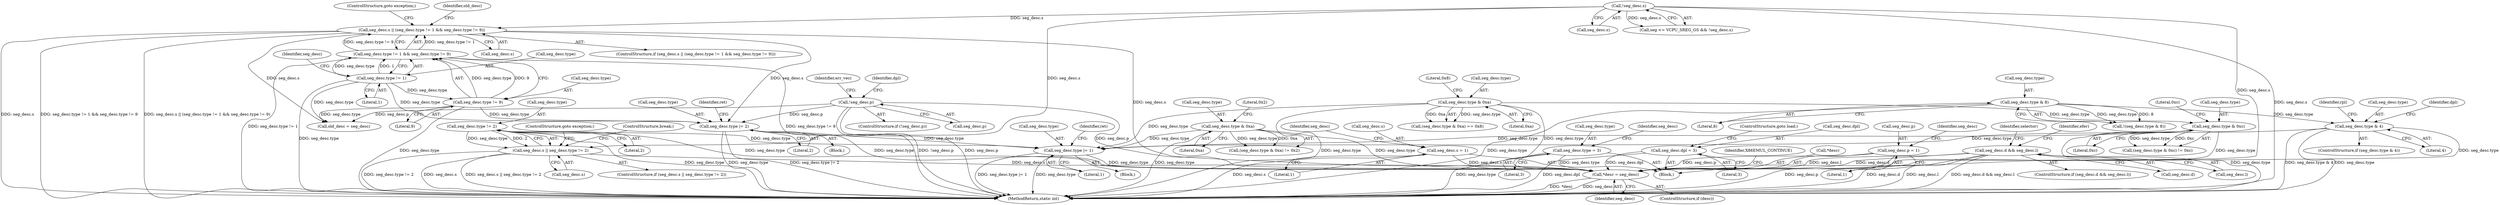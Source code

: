 digraph "0_linux_d1442d85cc30ea75f7d399474ca738e0bc96f715@pointer" {
"1000556" [label="(Call,*desc = seg_desc)"];
"1000427" [label="(Call,seg_desc.type |= 2)"];
"1000418" [label="(Call,seg_desc.type != 9)"];
"1000413" [label="(Call,seg_desc.type != 1)"];
"1000408" [label="(Call,seg_desc.s || (seg_desc.type != 1 && seg_desc.type != 9))"];
"1000296" [label="(Call,!seg_desc.s)"];
"1000412" [label="(Call,seg_desc.type != 1 && seg_desc.type != 9)"];
"1000302" [label="(Call,!seg_desc.p)"];
"1000460" [label="(Call,seg_desc.type != 2)"];
"1000456" [label="(Call,seg_desc.s || seg_desc.type != 2)"];
"1000205" [label="(Call,seg_desc.p = 1)"];
"1000499" [label="(Call,seg_desc.type |= 1)"];
"1000332" [label="(Call,seg_desc.type & 0xa)"];
"1000471" [label="(Call,seg_desc.type & 0xa)"];
"1000479" [label="(Call,seg_desc.type & 0xc)"];
"1000353" [label="(Call,seg_desc.type & 4)"];
"1000346" [label="(Call,seg_desc.type & 8)"];
"1000210" [label="(Call,seg_desc.s = 1)"];
"1000376" [label="(Call,seg_desc.d && seg_desc.l)"];
"1000200" [label="(Call,seg_desc.type = 3)"];
"1000215" [label="(Call,seg_desc.dpl = 3)"];
"1000369" [label="(Identifier,rpl)"];
"1000471" [label="(Call,seg_desc.type & 0xa)"];
"1000472" [label="(Call,seg_desc.type)"];
"1000303" [label="(Call,seg_desc.p)"];
"1000484" [label="(Literal,0xc)"];
"1000317" [label="(Identifier,dpl)"];
"1000413" [label="(Call,seg_desc.type != 1)"];
"1000420" [label="(Identifier,seg_desc)"];
"1000499" [label="(Call,seg_desc.type |= 1)"];
"1000498" [label="(Block,)"];
"1000423" [label="(ControlStructure,goto exception;)"];
"1000345" [label="(Call,!(seg_desc.type & 8))"];
"1000209" [label="(Literal,1)"];
"1000456" [label="(Call,seg_desc.s || seg_desc.type != 2)"];
"1000465" [label="(ControlStructure,goto exception;)"];
"1000569" [label="(MethodReturn,static int)"];
"1000217" [label="(Identifier,seg_desc)"];
"1000461" [label="(Call,seg_desc.type)"];
"1000346" [label="(Call,seg_desc.type & 8)"];
"1000559" [label="(Identifier,seg_desc)"];
"1000204" [label="(Literal,3)"];
"1000215" [label="(Call,seg_desc.dpl = 3)"];
"1000418" [label="(Call,seg_desc.type != 9)"];
"1000212" [label="(Identifier,seg_desc)"];
"1000296" [label="(Call,!seg_desc.s)"];
"1000376" [label="(Call,seg_desc.d && seg_desc.l)"];
"1000476" [label="(Literal,0x8)"];
"1000354" [label="(Call,seg_desc.type)"];
"1000375" [label="(ControlStructure,if (seg_desc.d && seg_desc.l))"];
"1000377" [label="(Call,seg_desc.d)"];
"1000205" [label="(Call,seg_desc.p = 1)"];
"1000460" [label="(Call,seg_desc.type != 2)"];
"1000210" [label="(Call,seg_desc.s = 1)"];
"1000428" [label="(Call,seg_desc.type)"];
"1000201" [label="(Call,seg_desc.type)"];
"1000347" [label="(Call,seg_desc.type)"];
"1000561" [label="(Identifier,X86EMUL_CONTINUE)"];
"1000380" [label="(Call,seg_desc.l)"];
"1000214" [label="(Literal,1)"];
"1000219" [label="(Literal,3)"];
"1000422" [label="(Literal,9)"];
"1000470" [label="(Call,(seg_desc.type & 0xa) == 0x8)"];
"1000408" [label="(Call,seg_desc.s || (seg_desc.type != 1 && seg_desc.type != 9))"];
"1000332" [label="(Call,seg_desc.type & 0xa)"];
"1000431" [label="(Literal,2)"];
"1000297" [label="(Call,seg_desc.s)"];
"1000414" [label="(Call,seg_desc.type)"];
"1000189" [label="(Block,)"];
"1000361" [label="(Identifier,dpl)"];
"1000424" [label="(Call,old_desc = seg_desc)"];
"1000301" [label="(ControlStructure,if (!seg_desc.p))"];
"1000302" [label="(Call,!seg_desc.p)"];
"1000336" [label="(Literal,0xa)"];
"1000427" [label="(Call,seg_desc.type |= 2)"];
"1000337" [label="(Literal,0x2)"];
"1000353" [label="(Call,seg_desc.type & 4)"];
"1000352" [label="(ControlStructure,if (seg_desc.type & 4))"];
"1000386" [label="(Identifier,efer)"];
"1000466" [label="(ControlStructure,break;)"];
"1000350" [label="(Literal,8)"];
"1000323" [label="(Block,)"];
"1000211" [label="(Call,seg_desc.s)"];
"1000206" [label="(Call,seg_desc.p)"];
"1000500" [label="(Call,seg_desc.type)"];
"1000554" [label="(ControlStructure,if (desc))"];
"1000503" [label="(Literal,1)"];
"1000292" [label="(Call,seg <= VCPU_SREG_GS && !seg_desc.s)"];
"1000479" [label="(Call,seg_desc.type & 0xc)"];
"1000333" [label="(Call,seg_desc.type)"];
"1000455" [label="(ControlStructure,if (seg_desc.s || seg_desc.type != 2))"];
"1000433" [label="(Identifier,ret)"];
"1000216" [label="(Call,seg_desc.dpl)"];
"1000425" [label="(Identifier,old_desc)"];
"1000478" [label="(Call,(seg_desc.type & 0xc) != 0xc)"];
"1000475" [label="(Literal,0xa)"];
"1000357" [label="(Literal,4)"];
"1000399" [label="(Identifier,selector)"];
"1000464" [label="(Literal,2)"];
"1000417" [label="(Literal,1)"];
"1000409" [label="(Call,seg_desc.s)"];
"1000200" [label="(Call,seg_desc.type = 3)"];
"1000483" [label="(Literal,0xc)"];
"1000220" [label="(ControlStructure,goto load;)"];
"1000505" [label="(Identifier,ret)"];
"1000207" [label="(Identifier,seg_desc)"];
"1000331" [label="(Call,(seg_desc.type & 0xa) != 0x2)"];
"1000419" [label="(Call,seg_desc.type)"];
"1000412" [label="(Call,seg_desc.type != 1 && seg_desc.type != 9)"];
"1000556" [label="(Call,*desc = seg_desc)"];
"1000480" [label="(Call,seg_desc.type)"];
"1000557" [label="(Call,*desc)"];
"1000407" [label="(ControlStructure,if (seg_desc.s || (seg_desc.type != 1 && seg_desc.type != 9)))"];
"1000308" [label="(Identifier,err_vec)"];
"1000457" [label="(Call,seg_desc.s)"];
"1000556" -> "1000554"  [label="AST: "];
"1000556" -> "1000559"  [label="CFG: "];
"1000557" -> "1000556"  [label="AST: "];
"1000559" -> "1000556"  [label="AST: "];
"1000561" -> "1000556"  [label="CFG: "];
"1000556" -> "1000569"  [label="DDG: *desc"];
"1000556" -> "1000569"  [label="DDG: seg_desc"];
"1000427" -> "1000556"  [label="DDG: seg_desc.type"];
"1000460" -> "1000556"  [label="DDG: seg_desc.type"];
"1000456" -> "1000556"  [label="DDG: seg_desc.s"];
"1000302" -> "1000556"  [label="DDG: seg_desc.p"];
"1000205" -> "1000556"  [label="DDG: seg_desc.p"];
"1000499" -> "1000556"  [label="DDG: seg_desc.type"];
"1000479" -> "1000556"  [label="DDG: seg_desc.type"];
"1000296" -> "1000556"  [label="DDG: seg_desc.s"];
"1000210" -> "1000556"  [label="DDG: seg_desc.s"];
"1000353" -> "1000556"  [label="DDG: seg_desc.type"];
"1000376" -> "1000556"  [label="DDG: seg_desc.d"];
"1000376" -> "1000556"  [label="DDG: seg_desc.l"];
"1000332" -> "1000556"  [label="DDG: seg_desc.type"];
"1000200" -> "1000556"  [label="DDG: seg_desc.type"];
"1000471" -> "1000556"  [label="DDG: seg_desc.type"];
"1000215" -> "1000556"  [label="DDG: seg_desc.dpl"];
"1000408" -> "1000556"  [label="DDG: seg_desc.s"];
"1000427" -> "1000323"  [label="AST: "];
"1000427" -> "1000431"  [label="CFG: "];
"1000428" -> "1000427"  [label="AST: "];
"1000431" -> "1000427"  [label="AST: "];
"1000433" -> "1000427"  [label="CFG: "];
"1000427" -> "1000569"  [label="DDG: seg_desc.type"];
"1000427" -> "1000569"  [label="DDG: seg_desc.type |= 2"];
"1000418" -> "1000427"  [label="DDG: seg_desc.type"];
"1000413" -> "1000427"  [label="DDG: seg_desc.type"];
"1000408" -> "1000427"  [label="DDG: seg_desc.s"];
"1000302" -> "1000427"  [label="DDG: seg_desc.p"];
"1000427" -> "1000499"  [label="DDG: seg_desc.type"];
"1000418" -> "1000412"  [label="AST: "];
"1000418" -> "1000422"  [label="CFG: "];
"1000419" -> "1000418"  [label="AST: "];
"1000422" -> "1000418"  [label="AST: "];
"1000412" -> "1000418"  [label="CFG: "];
"1000418" -> "1000569"  [label="DDG: seg_desc.type"];
"1000418" -> "1000412"  [label="DDG: seg_desc.type"];
"1000418" -> "1000412"  [label="DDG: 9"];
"1000413" -> "1000418"  [label="DDG: seg_desc.type"];
"1000418" -> "1000424"  [label="DDG: seg_desc.type"];
"1000413" -> "1000412"  [label="AST: "];
"1000413" -> "1000417"  [label="CFG: "];
"1000414" -> "1000413"  [label="AST: "];
"1000417" -> "1000413"  [label="AST: "];
"1000420" -> "1000413"  [label="CFG: "];
"1000412" -> "1000413"  [label="CFG: "];
"1000413" -> "1000569"  [label="DDG: seg_desc.type"];
"1000413" -> "1000412"  [label="DDG: seg_desc.type"];
"1000413" -> "1000412"  [label="DDG: 1"];
"1000413" -> "1000424"  [label="DDG: seg_desc.type"];
"1000408" -> "1000407"  [label="AST: "];
"1000408" -> "1000409"  [label="CFG: "];
"1000408" -> "1000412"  [label="CFG: "];
"1000409" -> "1000408"  [label="AST: "];
"1000412" -> "1000408"  [label="AST: "];
"1000423" -> "1000408"  [label="CFG: "];
"1000425" -> "1000408"  [label="CFG: "];
"1000408" -> "1000569"  [label="DDG: seg_desc.s"];
"1000408" -> "1000569"  [label="DDG: seg_desc.type != 1 && seg_desc.type != 9"];
"1000408" -> "1000569"  [label="DDG: seg_desc.s || (seg_desc.type != 1 && seg_desc.type != 9)"];
"1000296" -> "1000408"  [label="DDG: seg_desc.s"];
"1000412" -> "1000408"  [label="DDG: seg_desc.type != 1"];
"1000412" -> "1000408"  [label="DDG: seg_desc.type != 9"];
"1000408" -> "1000424"  [label="DDG: seg_desc.s"];
"1000296" -> "1000292"  [label="AST: "];
"1000296" -> "1000297"  [label="CFG: "];
"1000297" -> "1000296"  [label="AST: "];
"1000292" -> "1000296"  [label="CFG: "];
"1000296" -> "1000569"  [label="DDG: seg_desc.s"];
"1000296" -> "1000292"  [label="DDG: seg_desc.s"];
"1000296" -> "1000456"  [label="DDG: seg_desc.s"];
"1000412" -> "1000569"  [label="DDG: seg_desc.type != 1"];
"1000412" -> "1000569"  [label="DDG: seg_desc.type != 9"];
"1000302" -> "1000301"  [label="AST: "];
"1000302" -> "1000303"  [label="CFG: "];
"1000303" -> "1000302"  [label="AST: "];
"1000308" -> "1000302"  [label="CFG: "];
"1000317" -> "1000302"  [label="CFG: "];
"1000302" -> "1000569"  [label="DDG: seg_desc.p"];
"1000302" -> "1000569"  [label="DDG: !seg_desc.p"];
"1000302" -> "1000424"  [label="DDG: seg_desc.p"];
"1000460" -> "1000456"  [label="AST: "];
"1000460" -> "1000464"  [label="CFG: "];
"1000461" -> "1000460"  [label="AST: "];
"1000464" -> "1000460"  [label="AST: "];
"1000456" -> "1000460"  [label="CFG: "];
"1000460" -> "1000569"  [label="DDG: seg_desc.type"];
"1000460" -> "1000456"  [label="DDG: seg_desc.type"];
"1000460" -> "1000456"  [label="DDG: 2"];
"1000460" -> "1000499"  [label="DDG: seg_desc.type"];
"1000456" -> "1000455"  [label="AST: "];
"1000456" -> "1000457"  [label="CFG: "];
"1000457" -> "1000456"  [label="AST: "];
"1000465" -> "1000456"  [label="CFG: "];
"1000466" -> "1000456"  [label="CFG: "];
"1000456" -> "1000569"  [label="DDG: seg_desc.type != 2"];
"1000456" -> "1000569"  [label="DDG: seg_desc.s"];
"1000456" -> "1000569"  [label="DDG: seg_desc.s || seg_desc.type != 2"];
"1000205" -> "1000189"  [label="AST: "];
"1000205" -> "1000209"  [label="CFG: "];
"1000206" -> "1000205"  [label="AST: "];
"1000209" -> "1000205"  [label="AST: "];
"1000212" -> "1000205"  [label="CFG: "];
"1000205" -> "1000569"  [label="DDG: seg_desc.p"];
"1000499" -> "1000498"  [label="AST: "];
"1000499" -> "1000503"  [label="CFG: "];
"1000500" -> "1000499"  [label="AST: "];
"1000503" -> "1000499"  [label="AST: "];
"1000505" -> "1000499"  [label="CFG: "];
"1000499" -> "1000569"  [label="DDG: seg_desc.type |= 1"];
"1000499" -> "1000569"  [label="DDG: seg_desc.type"];
"1000332" -> "1000499"  [label="DDG: seg_desc.type"];
"1000471" -> "1000499"  [label="DDG: seg_desc.type"];
"1000479" -> "1000499"  [label="DDG: seg_desc.type"];
"1000353" -> "1000499"  [label="DDG: seg_desc.type"];
"1000332" -> "1000331"  [label="AST: "];
"1000332" -> "1000336"  [label="CFG: "];
"1000333" -> "1000332"  [label="AST: "];
"1000336" -> "1000332"  [label="AST: "];
"1000337" -> "1000332"  [label="CFG: "];
"1000332" -> "1000569"  [label="DDG: seg_desc.type"];
"1000332" -> "1000331"  [label="DDG: seg_desc.type"];
"1000332" -> "1000331"  [label="DDG: 0xa"];
"1000471" -> "1000470"  [label="AST: "];
"1000471" -> "1000475"  [label="CFG: "];
"1000472" -> "1000471"  [label="AST: "];
"1000475" -> "1000471"  [label="AST: "];
"1000476" -> "1000471"  [label="CFG: "];
"1000471" -> "1000569"  [label="DDG: seg_desc.type"];
"1000471" -> "1000470"  [label="DDG: seg_desc.type"];
"1000471" -> "1000470"  [label="DDG: 0xa"];
"1000471" -> "1000479"  [label="DDG: seg_desc.type"];
"1000479" -> "1000478"  [label="AST: "];
"1000479" -> "1000483"  [label="CFG: "];
"1000480" -> "1000479"  [label="AST: "];
"1000483" -> "1000479"  [label="AST: "];
"1000484" -> "1000479"  [label="CFG: "];
"1000479" -> "1000569"  [label="DDG: seg_desc.type"];
"1000479" -> "1000478"  [label="DDG: seg_desc.type"];
"1000479" -> "1000478"  [label="DDG: 0xc"];
"1000353" -> "1000352"  [label="AST: "];
"1000353" -> "1000357"  [label="CFG: "];
"1000354" -> "1000353"  [label="AST: "];
"1000357" -> "1000353"  [label="AST: "];
"1000361" -> "1000353"  [label="CFG: "];
"1000369" -> "1000353"  [label="CFG: "];
"1000353" -> "1000569"  [label="DDG: seg_desc.type & 4"];
"1000353" -> "1000569"  [label="DDG: seg_desc.type"];
"1000346" -> "1000353"  [label="DDG: seg_desc.type"];
"1000346" -> "1000345"  [label="AST: "];
"1000346" -> "1000350"  [label="CFG: "];
"1000347" -> "1000346"  [label="AST: "];
"1000350" -> "1000346"  [label="AST: "];
"1000345" -> "1000346"  [label="CFG: "];
"1000346" -> "1000569"  [label="DDG: seg_desc.type"];
"1000346" -> "1000345"  [label="DDG: seg_desc.type"];
"1000346" -> "1000345"  [label="DDG: 8"];
"1000210" -> "1000189"  [label="AST: "];
"1000210" -> "1000214"  [label="CFG: "];
"1000211" -> "1000210"  [label="AST: "];
"1000214" -> "1000210"  [label="AST: "];
"1000217" -> "1000210"  [label="CFG: "];
"1000210" -> "1000569"  [label="DDG: seg_desc.s"];
"1000376" -> "1000375"  [label="AST: "];
"1000376" -> "1000377"  [label="CFG: "];
"1000376" -> "1000380"  [label="CFG: "];
"1000377" -> "1000376"  [label="AST: "];
"1000380" -> "1000376"  [label="AST: "];
"1000386" -> "1000376"  [label="CFG: "];
"1000399" -> "1000376"  [label="CFG: "];
"1000376" -> "1000569"  [label="DDG: seg_desc.d && seg_desc.l"];
"1000376" -> "1000569"  [label="DDG: seg_desc.d"];
"1000376" -> "1000569"  [label="DDG: seg_desc.l"];
"1000200" -> "1000189"  [label="AST: "];
"1000200" -> "1000204"  [label="CFG: "];
"1000201" -> "1000200"  [label="AST: "];
"1000204" -> "1000200"  [label="AST: "];
"1000207" -> "1000200"  [label="CFG: "];
"1000200" -> "1000569"  [label="DDG: seg_desc.type"];
"1000215" -> "1000189"  [label="AST: "];
"1000215" -> "1000219"  [label="CFG: "];
"1000216" -> "1000215"  [label="AST: "];
"1000219" -> "1000215"  [label="AST: "];
"1000220" -> "1000215"  [label="CFG: "];
"1000215" -> "1000569"  [label="DDG: seg_desc.dpl"];
}
